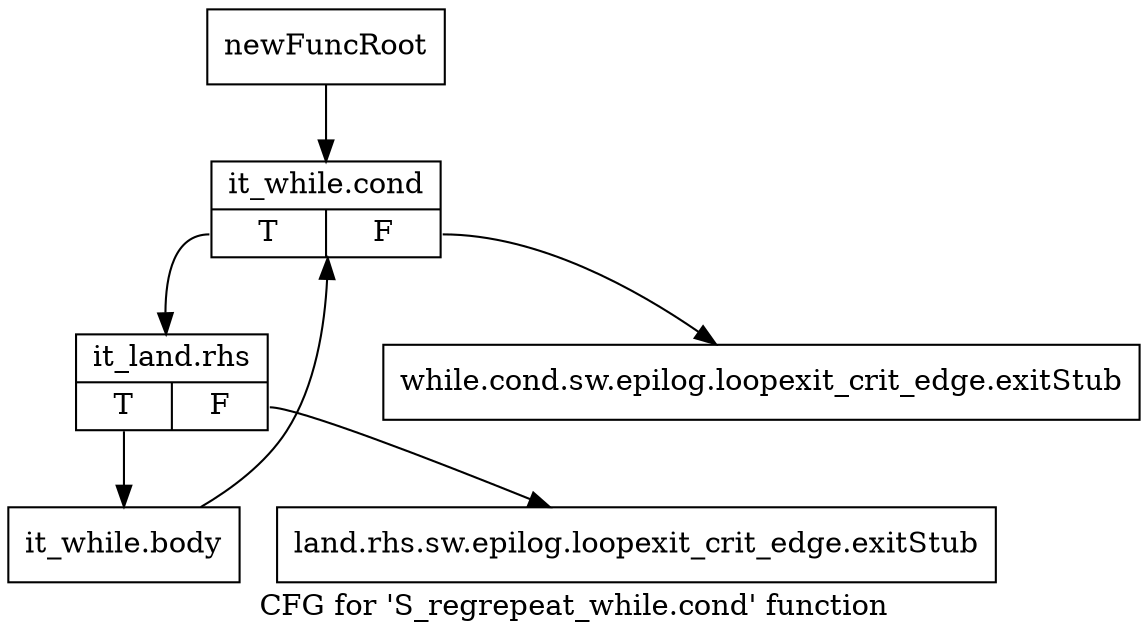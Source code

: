 digraph "CFG for 'S_regrepeat_while.cond' function" {
	label="CFG for 'S_regrepeat_while.cond' function";

	Node0x540b1a0 [shape=record,label="{newFuncRoot}"];
	Node0x540b1a0 -> Node0x540b290;
	Node0x540b1f0 [shape=record,label="{while.cond.sw.epilog.loopexit_crit_edge.exitStub}"];
	Node0x540b240 [shape=record,label="{land.rhs.sw.epilog.loopexit_crit_edge.exitStub}"];
	Node0x540b290 [shape=record,label="{it_while.cond|{<s0>T|<s1>F}}"];
	Node0x540b290:s0 -> Node0x540b2e0;
	Node0x540b290:s1 -> Node0x540b1f0;
	Node0x540b2e0 [shape=record,label="{it_land.rhs|{<s0>T|<s1>F}}"];
	Node0x540b2e0:s0 -> Node0x540b330;
	Node0x540b2e0:s1 -> Node0x540b240;
	Node0x540b330 [shape=record,label="{it_while.body}"];
	Node0x540b330 -> Node0x540b290;
}
